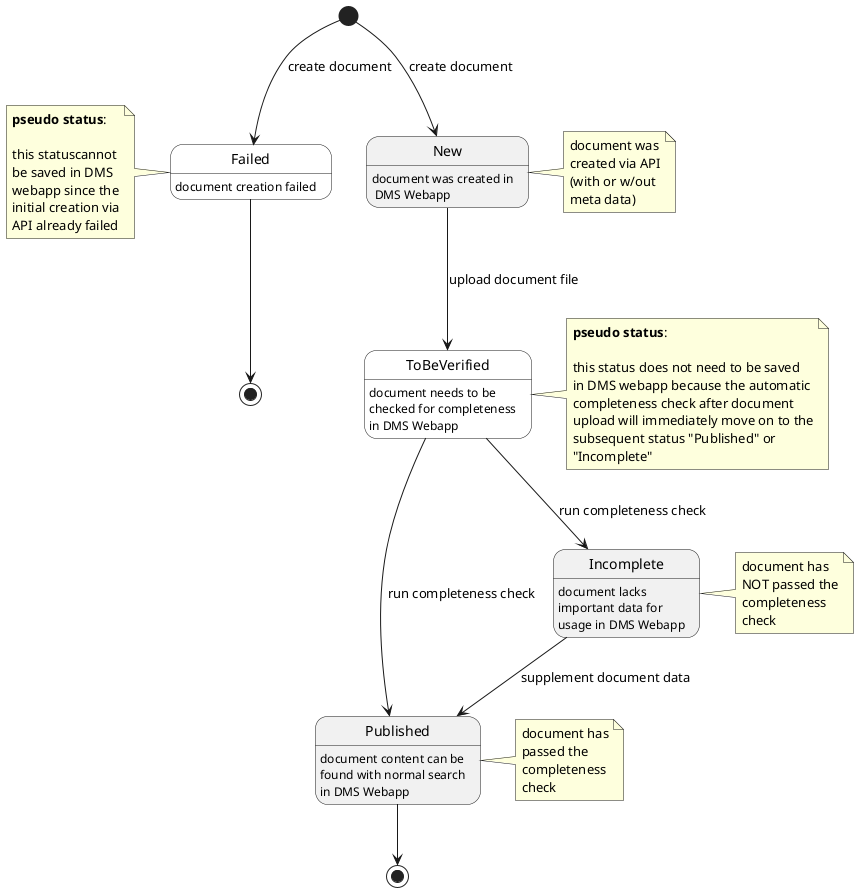 @startuml Document (state machine)

skinparam state {
  BackgroundColor<<Pseudo>> White
}

state New: document was created in\n DMS Webapp
state ToBeVerified <<Pseudo>>: document needs to be\nchecked for completeness\nin DMS Webapp
state Incomplete: document lacks \nimportant data for\nusage in DMS Webapp
state Published: document content can be\nfound with normal search\nin DMS Webapp

state Failed <<Pseudo>>: document creation failed

state EndFailed <<end>>
state EndSuccess <<end>> 

[*] --> Failed: create document
note left of Failed: <b>pseudo status</b>:\n\nthis statuscannot\nbe saved in DMS\nwebapp since the\ninitial creation via\nAPI already failed 
Failed --> EndFailed

[*] --> New: create document
note right of New: document was\ncreated via API\n(with or w/out\nmeta data)
New --> ToBeVerified: upload document file
note right of ToBeVerified: <b>pseudo status</b>:\n\nthis status does not need to be saved\nin DMS webapp because the automatic\ncompleteness check after document\nupload will immediately move on to the\nsubsequent status "Published" or\n"Incomplete"
ToBeVerified --> Published: run completeness check
note right of Published: document has\npassed the\ncompleteness\ncheck
ToBeVerified --> Incomplete: run completeness check
note right of Incomplete: document has\nNOT passed the\ncompleteness\ncheck
Incomplete --> Published: supplement document data
Published --> EndSuccess

@enduml